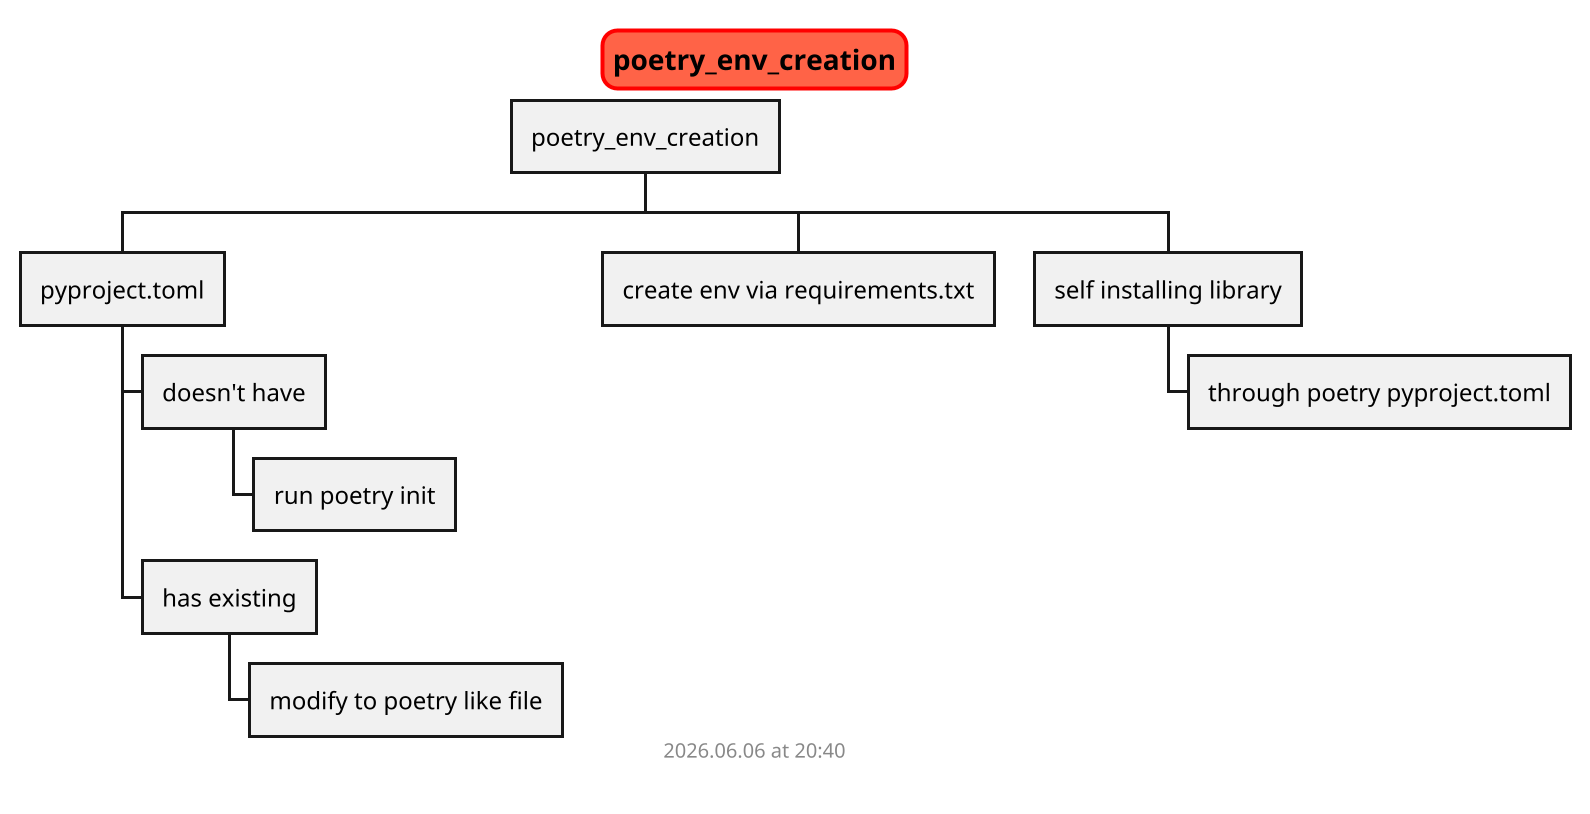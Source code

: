 @startwbs poetry_env_creation

scale 2
skinparam titleBorderRoundCorner 15
skinparam titleBorderThickness 2
skinparam titleBorderColor red
skinparam titleBackgroundColor Tomato

title poetry_env_creation


* poetry_env_creation

** pyproject.toml
*** doesn't have
**** run poetry init
*** has existing
**** modify to poetry like file

** create env via requirements.txt

** self installing library
*** through poetry pyproject.toml


footer
%date("yyyy.MM.dd' at 'HH:mm")
%filename()
end footer

@endwbs
